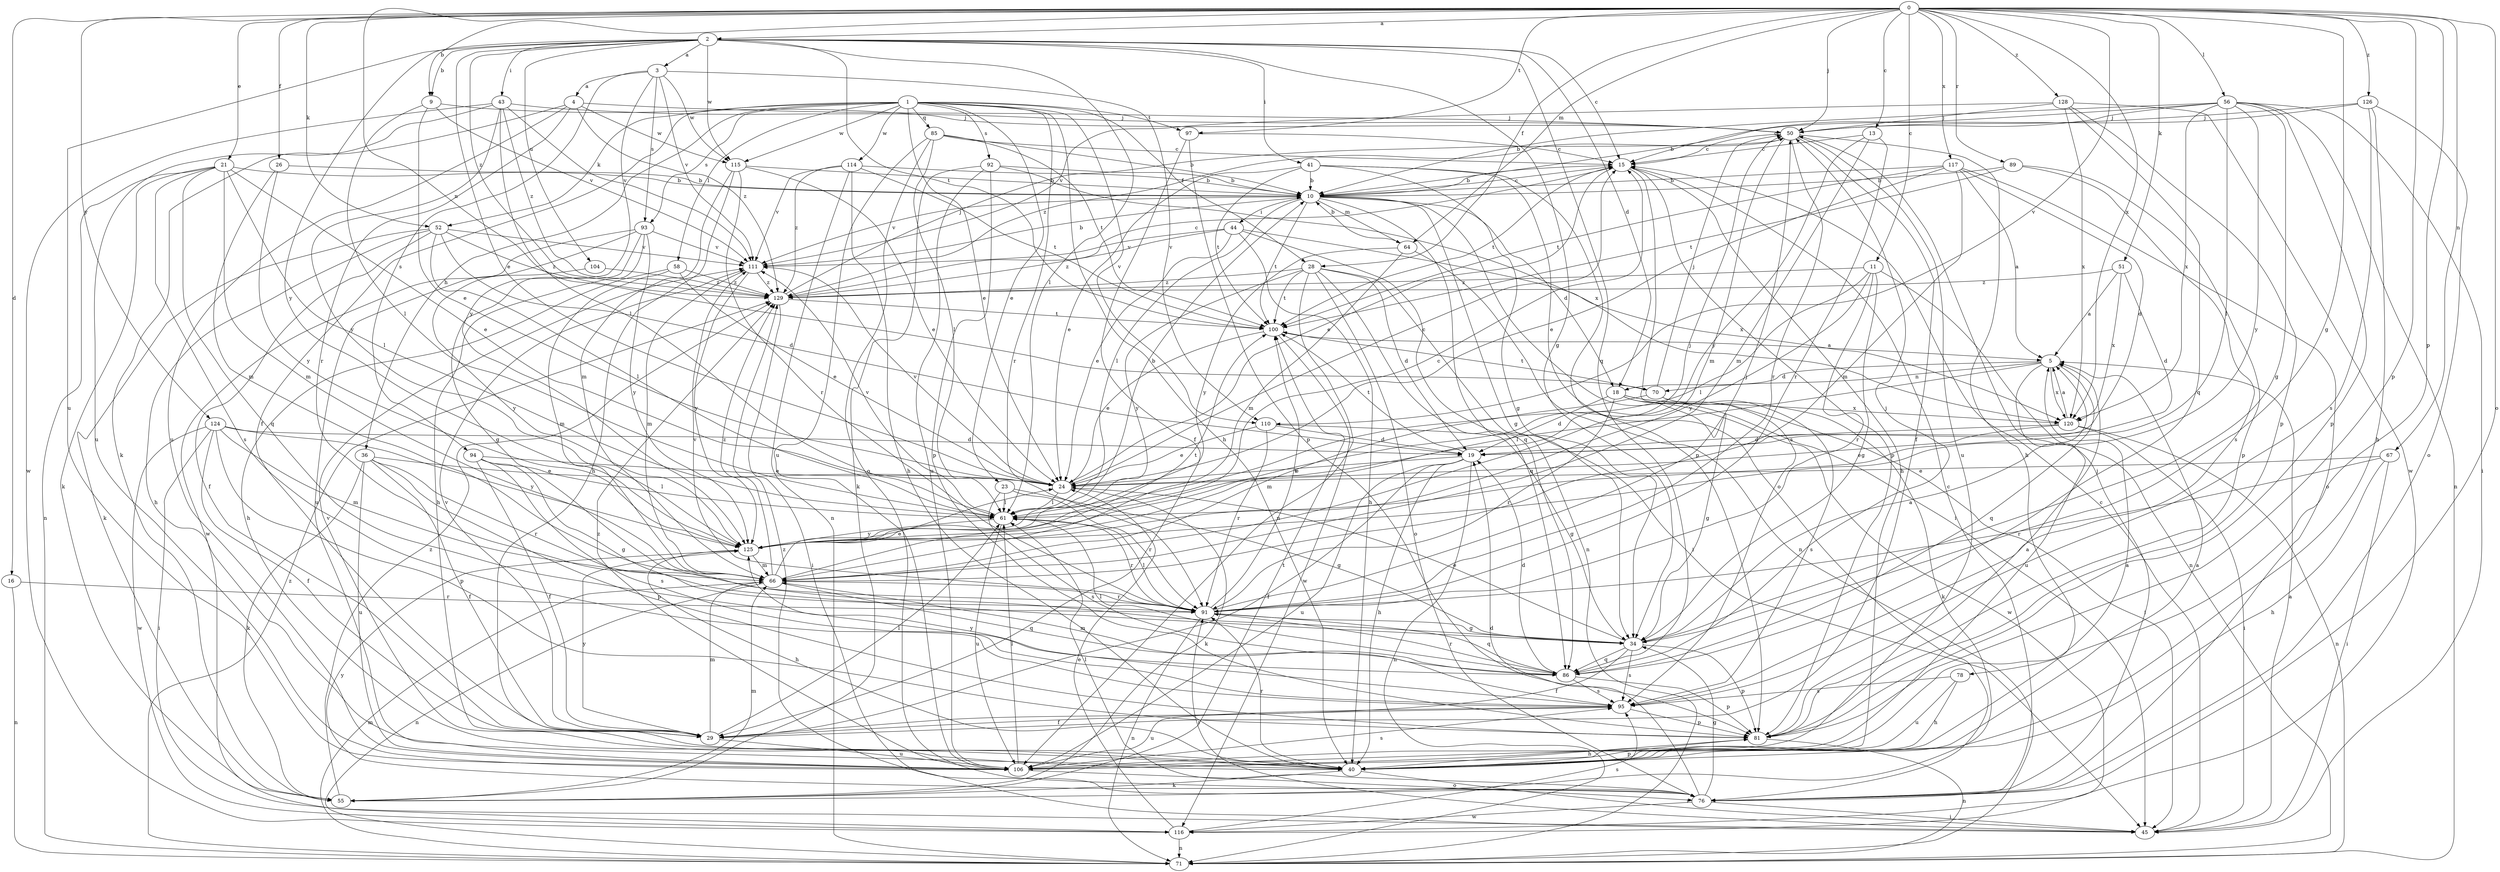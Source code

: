 strict digraph  {
0;
1;
2;
3;
4;
5;
9;
10;
11;
13;
15;
16;
18;
19;
21;
23;
24;
26;
28;
29;
34;
36;
40;
41;
43;
44;
45;
50;
51;
52;
55;
56;
58;
61;
64;
66;
67;
70;
71;
76;
78;
81;
85;
86;
89;
91;
92;
93;
94;
95;
97;
100;
104;
106;
110;
111;
114;
115;
116;
117;
120;
124;
125;
126;
128;
129;
0 -> 2  [label=a];
0 -> 9  [label=b];
0 -> 11  [label=c];
0 -> 13  [label=c];
0 -> 16  [label=d];
0 -> 21  [label=e];
0 -> 26  [label=f];
0 -> 28  [label=f];
0 -> 34  [label=g];
0 -> 50  [label=j];
0 -> 51  [label=k];
0 -> 52  [label=k];
0 -> 56  [label=l];
0 -> 64  [label=m];
0 -> 67  [label=n];
0 -> 70  [label=n];
0 -> 76  [label=o];
0 -> 78  [label=p];
0 -> 81  [label=p];
0 -> 89  [label=r];
0 -> 97  [label=t];
0 -> 110  [label=v];
0 -> 117  [label=x];
0 -> 120  [label=x];
0 -> 124  [label=y];
0 -> 126  [label=z];
0 -> 128  [label=z];
1 -> 23  [label=e];
1 -> 24  [label=e];
1 -> 28  [label=f];
1 -> 29  [label=f];
1 -> 36  [label=h];
1 -> 40  [label=h];
1 -> 52  [label=k];
1 -> 58  [label=l];
1 -> 85  [label=q];
1 -> 91  [label=r];
1 -> 92  [label=s];
1 -> 93  [label=s];
1 -> 97  [label=t];
1 -> 110  [label=v];
1 -> 114  [label=w];
1 -> 115  [label=w];
2 -> 3  [label=a];
2 -> 9  [label=b];
2 -> 15  [label=c];
2 -> 18  [label=d];
2 -> 24  [label=e];
2 -> 34  [label=g];
2 -> 41  [label=i];
2 -> 43  [label=i];
2 -> 61  [label=l];
2 -> 86  [label=q];
2 -> 100  [label=t];
2 -> 104  [label=u];
2 -> 106  [label=u];
2 -> 115  [label=w];
2 -> 125  [label=y];
2 -> 129  [label=z];
3 -> 4  [label=a];
3 -> 93  [label=s];
3 -> 94  [label=s];
3 -> 110  [label=v];
3 -> 111  [label=v];
3 -> 115  [label=w];
3 -> 125  [label=y];
4 -> 50  [label=j];
4 -> 55  [label=k];
4 -> 91  [label=r];
4 -> 106  [label=u];
4 -> 115  [label=w];
4 -> 129  [label=z];
5 -> 18  [label=d];
5 -> 61  [label=l];
5 -> 70  [label=n];
5 -> 86  [label=q];
5 -> 106  [label=u];
5 -> 120  [label=x];
9 -> 24  [label=e];
9 -> 50  [label=j];
9 -> 61  [label=l];
9 -> 111  [label=v];
10 -> 15  [label=c];
10 -> 18  [label=d];
10 -> 34  [label=g];
10 -> 44  [label=i];
10 -> 45  [label=i];
10 -> 61  [label=l];
10 -> 64  [label=m];
10 -> 86  [label=q];
10 -> 100  [label=t];
10 -> 111  [label=v];
11 -> 34  [label=g];
11 -> 61  [label=l];
11 -> 71  [label=n];
11 -> 91  [label=r];
11 -> 125  [label=y];
11 -> 129  [label=z];
13 -> 15  [label=c];
13 -> 66  [label=m];
13 -> 91  [label=r];
13 -> 125  [label=y];
15 -> 10  [label=b];
15 -> 24  [label=e];
15 -> 40  [label=h];
15 -> 81  [label=p];
15 -> 95  [label=s];
15 -> 100  [label=t];
16 -> 71  [label=n];
16 -> 91  [label=r];
18 -> 19  [label=d];
18 -> 34  [label=g];
18 -> 45  [label=i];
18 -> 91  [label=r];
18 -> 116  [label=w];
18 -> 120  [label=x];
19 -> 24  [label=e];
19 -> 29  [label=f];
19 -> 40  [label=h];
19 -> 71  [label=n];
19 -> 100  [label=t];
19 -> 106  [label=u];
21 -> 10  [label=b];
21 -> 24  [label=e];
21 -> 55  [label=k];
21 -> 61  [label=l];
21 -> 66  [label=m];
21 -> 71  [label=n];
21 -> 86  [label=q];
21 -> 95  [label=s];
23 -> 34  [label=g];
23 -> 61  [label=l];
23 -> 91  [label=r];
23 -> 95  [label=s];
24 -> 15  [label=c];
24 -> 55  [label=k];
24 -> 61  [label=l];
24 -> 111  [label=v];
26 -> 10  [label=b];
26 -> 66  [label=m];
26 -> 125  [label=y];
28 -> 19  [label=d];
28 -> 45  [label=i];
28 -> 76  [label=o];
28 -> 86  [label=q];
28 -> 100  [label=t];
28 -> 106  [label=u];
28 -> 125  [label=y];
28 -> 129  [label=z];
29 -> 61  [label=l];
29 -> 66  [label=m];
29 -> 106  [label=u];
29 -> 111  [label=v];
29 -> 125  [label=y];
34 -> 5  [label=a];
34 -> 24  [label=e];
34 -> 29  [label=f];
34 -> 81  [label=p];
34 -> 86  [label=q];
34 -> 95  [label=s];
36 -> 24  [label=e];
36 -> 29  [label=f];
36 -> 55  [label=k];
36 -> 81  [label=p];
36 -> 91  [label=r];
36 -> 106  [label=u];
40 -> 5  [label=a];
40 -> 45  [label=i];
40 -> 55  [label=k];
40 -> 81  [label=p];
40 -> 91  [label=r];
40 -> 111  [label=v];
41 -> 10  [label=b];
41 -> 24  [label=e];
41 -> 34  [label=g];
41 -> 76  [label=o];
41 -> 81  [label=p];
41 -> 100  [label=t];
43 -> 50  [label=j];
43 -> 61  [label=l];
43 -> 106  [label=u];
43 -> 111  [label=v];
43 -> 116  [label=w];
43 -> 125  [label=y];
43 -> 129  [label=z];
44 -> 24  [label=e];
44 -> 40  [label=h];
44 -> 71  [label=n];
44 -> 111  [label=v];
44 -> 120  [label=x];
44 -> 129  [label=z];
45 -> 5  [label=a];
45 -> 15  [label=c];
45 -> 91  [label=r];
50 -> 15  [label=c];
50 -> 29  [label=f];
50 -> 40  [label=h];
50 -> 66  [label=m];
50 -> 91  [label=r];
50 -> 106  [label=u];
50 -> 129  [label=z];
51 -> 5  [label=a];
51 -> 19  [label=d];
51 -> 120  [label=x];
51 -> 129  [label=z];
52 -> 19  [label=d];
52 -> 29  [label=f];
52 -> 40  [label=h];
52 -> 55  [label=k];
52 -> 61  [label=l];
52 -> 111  [label=v];
52 -> 129  [label=z];
55 -> 66  [label=m];
55 -> 100  [label=t];
55 -> 129  [label=z];
56 -> 10  [label=b];
56 -> 15  [label=c];
56 -> 34  [label=g];
56 -> 45  [label=i];
56 -> 50  [label=j];
56 -> 61  [label=l];
56 -> 71  [label=n];
56 -> 81  [label=p];
56 -> 120  [label=x];
56 -> 125  [label=y];
58 -> 24  [label=e];
58 -> 40  [label=h];
58 -> 66  [label=m];
58 -> 129  [label=z];
61 -> 10  [label=b];
61 -> 91  [label=r];
61 -> 106  [label=u];
61 -> 111  [label=v];
61 -> 125  [label=y];
64 -> 10  [label=b];
64 -> 66  [label=m];
64 -> 71  [label=n];
64 -> 125  [label=y];
66 -> 24  [label=e];
66 -> 71  [label=n];
66 -> 86  [label=q];
66 -> 91  [label=r];
66 -> 100  [label=t];
66 -> 129  [label=z];
67 -> 24  [label=e];
67 -> 40  [label=h];
67 -> 45  [label=i];
67 -> 91  [label=r];
70 -> 50  [label=j];
70 -> 55  [label=k];
70 -> 66  [label=m];
70 -> 95  [label=s];
70 -> 100  [label=t];
71 -> 66  [label=m];
71 -> 129  [label=z];
76 -> 15  [label=c];
76 -> 19  [label=d];
76 -> 34  [label=g];
76 -> 45  [label=i];
76 -> 50  [label=j];
76 -> 61  [label=l];
76 -> 116  [label=w];
76 -> 125  [label=y];
76 -> 129  [label=z];
78 -> 40  [label=h];
78 -> 95  [label=s];
78 -> 106  [label=u];
81 -> 5  [label=a];
81 -> 40  [label=h];
81 -> 71  [label=n];
85 -> 10  [label=b];
85 -> 15  [label=c];
85 -> 61  [label=l];
85 -> 76  [label=o];
85 -> 100  [label=t];
85 -> 106  [label=u];
86 -> 19  [label=d];
86 -> 50  [label=j];
86 -> 61  [label=l];
86 -> 66  [label=m];
86 -> 81  [label=p];
86 -> 91  [label=r];
86 -> 95  [label=s];
89 -> 10  [label=b];
89 -> 81  [label=p];
89 -> 95  [label=s];
89 -> 100  [label=t];
91 -> 34  [label=g];
91 -> 50  [label=j];
91 -> 61  [label=l];
91 -> 71  [label=n];
91 -> 86  [label=q];
91 -> 100  [label=t];
91 -> 111  [label=v];
92 -> 10  [label=b];
92 -> 55  [label=k];
92 -> 81  [label=p];
92 -> 106  [label=u];
92 -> 120  [label=x];
93 -> 34  [label=g];
93 -> 40  [label=h];
93 -> 106  [label=u];
93 -> 111  [label=v];
93 -> 116  [label=w];
93 -> 125  [label=y];
94 -> 24  [label=e];
94 -> 29  [label=f];
94 -> 34  [label=g];
94 -> 61  [label=l];
94 -> 95  [label=s];
95 -> 29  [label=f];
95 -> 81  [label=p];
95 -> 106  [label=u];
95 -> 125  [label=y];
97 -> 15  [label=c];
97 -> 29  [label=f];
97 -> 81  [label=p];
100 -> 5  [label=a];
100 -> 24  [label=e];
100 -> 116  [label=w];
104 -> 125  [label=y];
104 -> 129  [label=z];
106 -> 5  [label=a];
106 -> 61  [label=l];
106 -> 76  [label=o];
106 -> 95  [label=s];
106 -> 129  [label=z];
110 -> 19  [label=d];
110 -> 24  [label=e];
110 -> 34  [label=g];
110 -> 91  [label=r];
111 -> 10  [label=b];
111 -> 66  [label=m];
111 -> 125  [label=y];
111 -> 129  [label=z];
114 -> 10  [label=b];
114 -> 40  [label=h];
114 -> 71  [label=n];
114 -> 100  [label=t];
114 -> 111  [label=v];
114 -> 129  [label=z];
115 -> 10  [label=b];
115 -> 24  [label=e];
115 -> 40  [label=h];
115 -> 66  [label=m];
115 -> 91  [label=r];
116 -> 24  [label=e];
116 -> 71  [label=n];
116 -> 95  [label=s];
117 -> 5  [label=a];
117 -> 10  [label=b];
117 -> 19  [label=d];
117 -> 24  [label=e];
117 -> 66  [label=m];
117 -> 76  [label=o];
117 -> 100  [label=t];
120 -> 5  [label=a];
120 -> 19  [label=d];
120 -> 24  [label=e];
120 -> 45  [label=i];
120 -> 71  [label=n];
124 -> 19  [label=d];
124 -> 29  [label=f];
124 -> 45  [label=i];
124 -> 66  [label=m];
124 -> 81  [label=p];
124 -> 116  [label=w];
124 -> 125  [label=y];
125 -> 15  [label=c];
125 -> 40  [label=h];
125 -> 50  [label=j];
125 -> 66  [label=m];
126 -> 10  [label=b];
126 -> 40  [label=h];
126 -> 50  [label=j];
126 -> 76  [label=o];
126 -> 95  [label=s];
128 -> 50  [label=j];
128 -> 81  [label=p];
128 -> 86  [label=q];
128 -> 111  [label=v];
128 -> 116  [label=w];
128 -> 120  [label=x];
129 -> 15  [label=c];
129 -> 45  [label=i];
129 -> 50  [label=j];
129 -> 100  [label=t];
}
